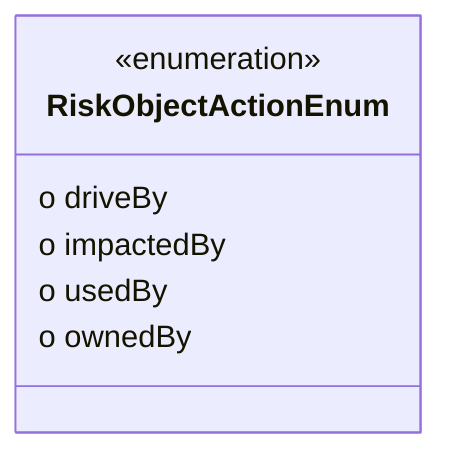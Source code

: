 classDiagram
class RiskObjectActionEnum {
<<enumeration>>
  o driveBy
  o impactedBy
  o usedBy
  o ownedBy
}